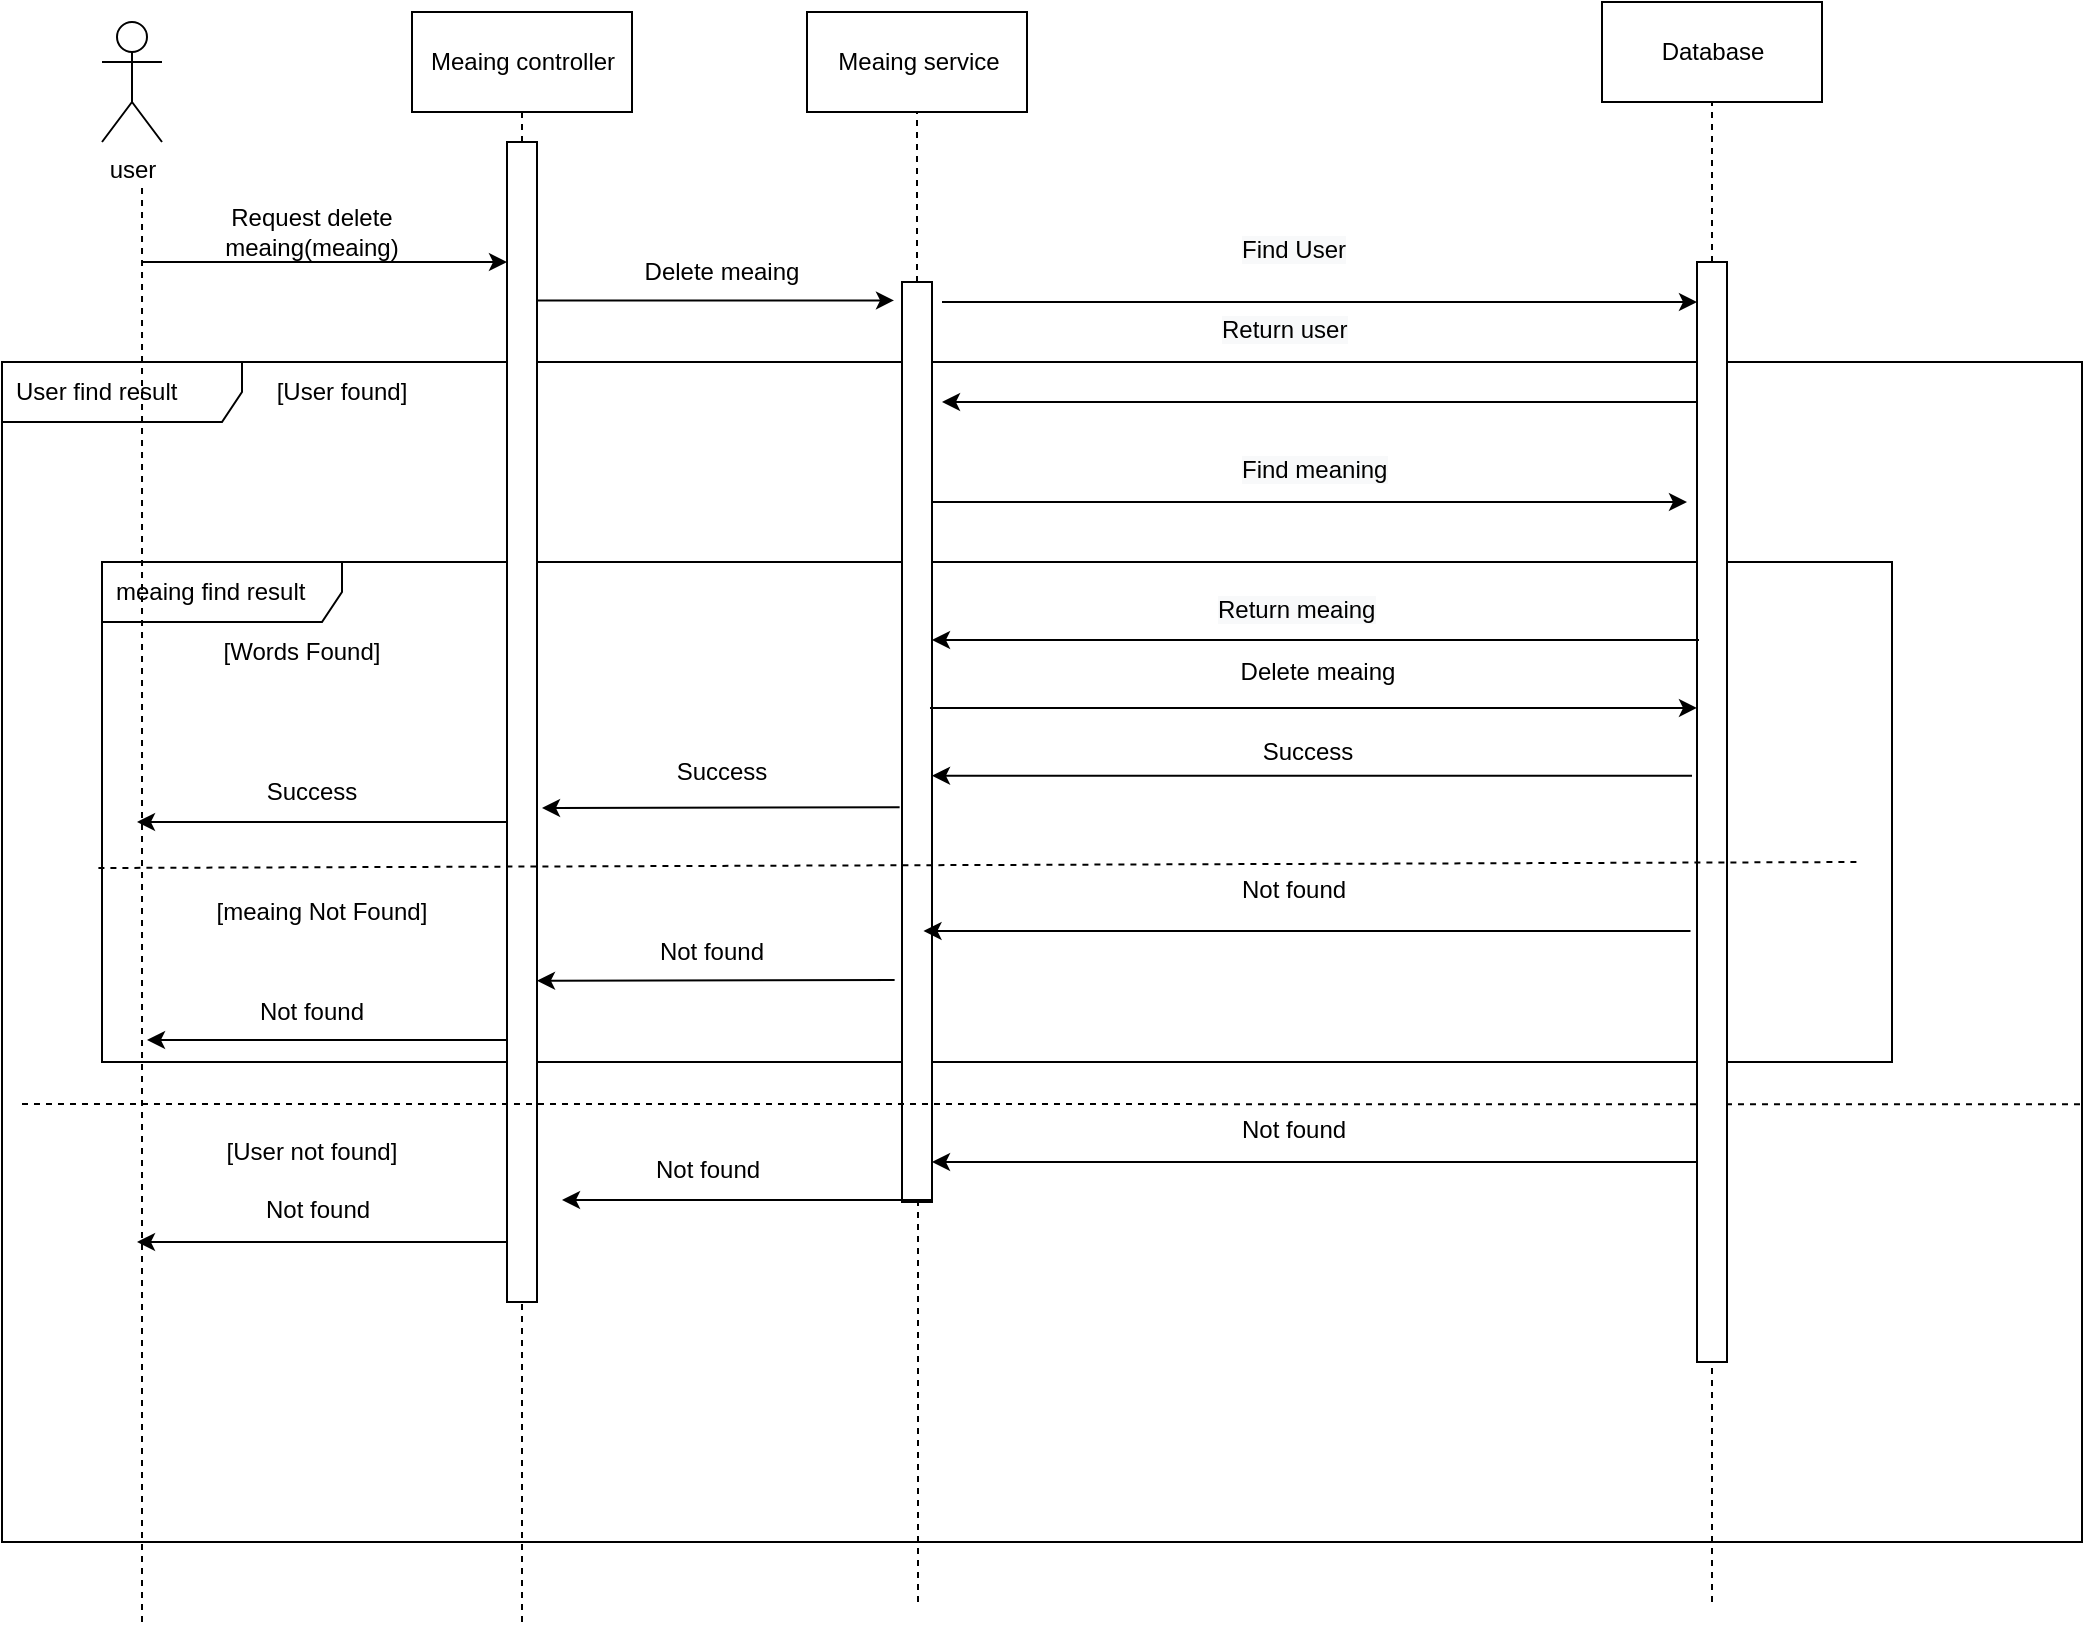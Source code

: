 <mxfile version="19.0.3" type="device"><diagram id="S3tropSL1yKN-OB06mRX" name="Page-1"><mxGraphModel dx="1378" dy="1131" grid="1" gridSize="10" guides="1" tooltips="1" connect="1" arrows="1" fold="1" page="1" pageScale="1" pageWidth="3300" pageHeight="2339" math="0" shadow="0"><root><mxCell id="0"/><mxCell id="1" parent="0"/><mxCell id="j9rpgGFNAQPfBcYHw-JI-1" value="User find result" style="shape=umlFrame;whiteSpace=wrap;html=1;width=120;height=30;boundedLbl=1;verticalAlign=middle;align=left;spacingLeft=5;" vertex="1" parent="1"><mxGeometry x="30" y="210" width="1040" height="590" as="geometry"/></mxCell><mxCell id="j9rpgGFNAQPfBcYHw-JI-2" value="meaing find result" style="shape=umlFrame;whiteSpace=wrap;html=1;width=120;height=30;boundedLbl=1;verticalAlign=middle;align=left;spacingLeft=5;" vertex="1" parent="1"><mxGeometry x="80" y="310" width="895" height="250" as="geometry"/></mxCell><mxCell id="j9rpgGFNAQPfBcYHw-JI-3" value="user" style="shape=umlActor;verticalLabelPosition=bottom;verticalAlign=top;html=1;outlineConnect=0;" vertex="1" parent="1"><mxGeometry x="80" y="40" width="30" height="60" as="geometry"/></mxCell><mxCell id="j9rpgGFNAQPfBcYHw-JI-4" value="" style="html=1;points=[];perimeter=orthogonalPerimeter;" vertex="1" parent="1"><mxGeometry x="282.5" y="100" width="15" height="580" as="geometry"/></mxCell><mxCell id="j9rpgGFNAQPfBcYHw-JI-5" value="" style="html=1;points=[];perimeter=orthogonalPerimeter;" vertex="1" parent="1"><mxGeometry x="480" y="170" width="15" height="460" as="geometry"/></mxCell><mxCell id="j9rpgGFNAQPfBcYHw-JI-6" value="" style="endArrow=none;html=1;rounded=0;entryX=0.667;entryY=1.333;entryDx=0;entryDy=0;entryPerimeter=0;dashed=1;" edge="1" parent="1" target="j9rpgGFNAQPfBcYHw-JI-3"><mxGeometry width="50" height="50" relative="1" as="geometry"><mxPoint x="100" y="840" as="sourcePoint"/><mxPoint x="90" y="180" as="targetPoint"/></mxGeometry></mxCell><mxCell id="j9rpgGFNAQPfBcYHw-JI-7" value="" style="endArrow=classic;html=1;rounded=0;" edge="1" parent="1" target="j9rpgGFNAQPfBcYHw-JI-4"><mxGeometry width="50" height="50" relative="1" as="geometry"><mxPoint x="100" y="160" as="sourcePoint"/><mxPoint x="280" y="160" as="targetPoint"/></mxGeometry></mxCell><mxCell id="j9rpgGFNAQPfBcYHw-JI-8" value="Request delete meaing(meaing)" style="text;html=1;strokeColor=none;fillColor=none;align=center;verticalAlign=middle;whiteSpace=wrap;rounded=0;" vertex="1" parent="1"><mxGeometry x="120" y="130" width="130" height="30" as="geometry"/></mxCell><mxCell id="j9rpgGFNAQPfBcYHw-JI-9" value="Delete meaing" style="text;html=1;strokeColor=none;fillColor=none;align=center;verticalAlign=middle;whiteSpace=wrap;rounded=0;" vertex="1" parent="1"><mxGeometry x="345" y="150" width="90" height="30" as="geometry"/></mxCell><mxCell id="j9rpgGFNAQPfBcYHw-JI-10" value="" style="endArrow=classic;html=1;rounded=0;entryX=-0.267;entryY=0.02;entryDx=0;entryDy=0;entryPerimeter=0;" edge="1" parent="1" source="j9rpgGFNAQPfBcYHw-JI-4" target="j9rpgGFNAQPfBcYHw-JI-5"><mxGeometry width="50" height="50" relative="1" as="geometry"><mxPoint x="297.5" y="190.06" as="sourcePoint"/><mxPoint x="477.495" y="190.0" as="targetPoint"/></mxGeometry></mxCell><mxCell id="j9rpgGFNAQPfBcYHw-JI-11" value="" style="endArrow=none;dashed=1;html=1;rounded=0;entryX=0.5;entryY=1;entryDx=0;entryDy=0;" edge="1" parent="1" source="j9rpgGFNAQPfBcYHw-JI-4" target="j9rpgGFNAQPfBcYHw-JI-12"><mxGeometry width="50" height="50" relative="1" as="geometry"><mxPoint x="200" y="250" as="sourcePoint"/><mxPoint x="250" y="200" as="targetPoint"/></mxGeometry></mxCell><mxCell id="j9rpgGFNAQPfBcYHw-JI-12" value="&lt;span style=&quot;&quot;&gt;Meaing controller&lt;/span&gt;" style="html=1;" vertex="1" parent="1"><mxGeometry x="235" y="35" width="110" height="50" as="geometry"/></mxCell><mxCell id="j9rpgGFNAQPfBcYHw-JI-13" value="&lt;span style=&quot;&quot;&gt;Meaing service&lt;/span&gt;" style="html=1;" vertex="1" parent="1"><mxGeometry x="432.5" y="35" width="110" height="50" as="geometry"/></mxCell><mxCell id="j9rpgGFNAQPfBcYHw-JI-14" value="" style="endArrow=none;dashed=1;html=1;rounded=0;entryX=0.5;entryY=1;entryDx=0;entryDy=0;" edge="1" parent="1" source="j9rpgGFNAQPfBcYHw-JI-5" target="j9rpgGFNAQPfBcYHw-JI-13"><mxGeometry width="50" height="50" relative="1" as="geometry"><mxPoint x="300" y="110" as="sourcePoint"/><mxPoint x="300" y="95" as="targetPoint"/></mxGeometry></mxCell><mxCell id="j9rpgGFNAQPfBcYHw-JI-15" value="" style="endArrow=classic;html=1;rounded=0;exitX=0;exitY=0.507;exitDx=0;exitDy=0;exitPerimeter=0;" edge="1" parent="1"><mxGeometry width="50" height="50" relative="1" as="geometry"><mxPoint x="495" y="629" as="sourcePoint"/><mxPoint x="310" y="629" as="targetPoint"/></mxGeometry></mxCell><mxCell id="j9rpgGFNAQPfBcYHw-JI-16" value="&lt;div style=&quot;text-align: center;&quot;&gt;Not found&lt;br&gt;&lt;/div&gt;" style="text;whiteSpace=wrap;html=1;" vertex="1" parent="1"><mxGeometry x="355" y="600" width="80" height="30" as="geometry"/></mxCell><mxCell id="j9rpgGFNAQPfBcYHw-JI-17" value="" style="endArrow=classic;html=1;rounded=0;exitX=0;exitY=0.507;exitDx=0;exitDy=0;exitPerimeter=0;" edge="1" parent="1"><mxGeometry width="50" height="50" relative="1" as="geometry"><mxPoint x="282.5" y="650" as="sourcePoint"/><mxPoint x="97.5" y="650" as="targetPoint"/></mxGeometry></mxCell><mxCell id="j9rpgGFNAQPfBcYHw-JI-18" value="&lt;span style=&quot;text-align: center;&quot;&gt;Not found&lt;/span&gt;" style="text;whiteSpace=wrap;html=1;" vertex="1" parent="1"><mxGeometry x="160" y="620" width="80" height="30" as="geometry"/></mxCell><mxCell id="j9rpgGFNAQPfBcYHw-JI-19" value="[User found]" style="text;html=1;strokeColor=none;fillColor=none;align=center;verticalAlign=middle;whiteSpace=wrap;rounded=0;" vertex="1" parent="1"><mxGeometry x="155" y="210" width="90" height="30" as="geometry"/></mxCell><mxCell id="j9rpgGFNAQPfBcYHw-JI-20" value="" style="endArrow=none;dashed=1;html=1;rounded=0;entryX=1;entryY=0.629;entryDx=0;entryDy=0;entryPerimeter=0;" edge="1" parent="1" target="j9rpgGFNAQPfBcYHw-JI-1"><mxGeometry width="50" height="50" relative="1" as="geometry"><mxPoint x="40" y="581" as="sourcePoint"/><mxPoint x="1090" y="540" as="targetPoint"/></mxGeometry></mxCell><mxCell id="j9rpgGFNAQPfBcYHw-JI-21" value="Database" style="html=1;" vertex="1" parent="1"><mxGeometry x="830" y="30" width="110" height="50" as="geometry"/></mxCell><mxCell id="j9rpgGFNAQPfBcYHw-JI-22" value="" style="html=1;points=[];perimeter=orthogonalPerimeter;" vertex="1" parent="1"><mxGeometry x="877.5" y="160" width="15" height="550" as="geometry"/></mxCell><mxCell id="j9rpgGFNAQPfBcYHw-JI-23" value="" style="endArrow=none;dashed=1;html=1;rounded=0;entryX=0.5;entryY=1;entryDx=0;entryDy=0;" edge="1" parent="1" source="j9rpgGFNAQPfBcYHw-JI-22" target="j9rpgGFNAQPfBcYHw-JI-21"><mxGeometry width="50" height="50" relative="1" as="geometry"><mxPoint x="697.5" y="250" as="sourcePoint"/><mxPoint x="697.5" y="95" as="targetPoint"/></mxGeometry></mxCell><mxCell id="j9rpgGFNAQPfBcYHw-JI-24" value="" style="endArrow=classic;html=1;rounded=0;exitX=0.933;exitY=0.463;exitDx=0;exitDy=0;exitPerimeter=0;" edge="1" parent="1" source="j9rpgGFNAQPfBcYHw-JI-5" target="j9rpgGFNAQPfBcYHw-JI-22"><mxGeometry width="50" height="50" relative="1" as="geometry"><mxPoint x="495" y="390" as="sourcePoint"/><mxPoint x="681.995" y="390" as="targetPoint"/></mxGeometry></mxCell><mxCell id="j9rpgGFNAQPfBcYHw-JI-25" value="Delete meaing" style="text;html=1;strokeColor=none;fillColor=none;align=center;verticalAlign=middle;whiteSpace=wrap;rounded=0;" vertex="1" parent="1"><mxGeometry x="642.5" y="350" width="90" height="30" as="geometry"/></mxCell><mxCell id="j9rpgGFNAQPfBcYHw-JI-26" value="" style="endArrow=classic;html=1;rounded=0;" edge="1" parent="1" source="j9rpgGFNAQPfBcYHw-JI-22"><mxGeometry width="50" height="50" relative="1" as="geometry"><mxPoint x="680" y="610" as="sourcePoint"/><mxPoint x="495" y="610" as="targetPoint"/></mxGeometry></mxCell><mxCell id="j9rpgGFNAQPfBcYHw-JI-27" value="" style="endArrow=classic;html=1;rounded=0;exitX=-0.167;exitY=0.467;exitDx=0;exitDy=0;exitPerimeter=0;" edge="1" parent="1" source="j9rpgGFNAQPfBcYHw-JI-22" target="j9rpgGFNAQPfBcYHw-JI-5"><mxGeometry width="50" height="50" relative="1" as="geometry"><mxPoint x="880" y="420" as="sourcePoint"/><mxPoint x="695" y="420" as="targetPoint"/></mxGeometry></mxCell><mxCell id="j9rpgGFNAQPfBcYHw-JI-28" value="Success" style="text;html=1;strokeColor=none;fillColor=none;align=center;verticalAlign=middle;whiteSpace=wrap;rounded=0;" vertex="1" parent="1"><mxGeometry x="637.5" y="390" width="90" height="30" as="geometry"/></mxCell><mxCell id="j9rpgGFNAQPfBcYHw-JI-29" value="" style="endArrow=classic;html=1;rounded=0;exitX=0;exitY=0.507;exitDx=0;exitDy=0;exitPerimeter=0;" edge="1" parent="1"><mxGeometry width="50" height="50" relative="1" as="geometry"><mxPoint x="282.5" y="440" as="sourcePoint"/><mxPoint x="97.5" y="440" as="targetPoint"/></mxGeometry></mxCell><mxCell id="j9rpgGFNAQPfBcYHw-JI-30" value="Success" style="text;html=1;strokeColor=none;fillColor=none;align=center;verticalAlign=middle;whiteSpace=wrap;rounded=0;" vertex="1" parent="1"><mxGeometry x="140" y="410" width="90" height="30" as="geometry"/></mxCell><mxCell id="j9rpgGFNAQPfBcYHw-JI-31" value="" style="endArrow=classic;html=1;rounded=0;" edge="1" parent="1" target="j9rpgGFNAQPfBcYHw-JI-22"><mxGeometry width="50" height="50" relative="1" as="geometry"><mxPoint x="500" y="180" as="sourcePoint"/><mxPoint x="681.995" y="199.0" as="targetPoint"/></mxGeometry></mxCell><mxCell id="j9rpgGFNAQPfBcYHw-JI-32" value="" style="endArrow=classic;html=1;rounded=0;" edge="1" parent="1" source="j9rpgGFNAQPfBcYHw-JI-22"><mxGeometry width="50" height="50" relative="1" as="geometry"><mxPoint x="870" y="200" as="sourcePoint"/><mxPoint x="500" y="230" as="targetPoint"/></mxGeometry></mxCell><mxCell id="j9rpgGFNAQPfBcYHw-JI-33" value="&lt;span style=&quot;color: rgb(0, 0, 0); font-family: Helvetica; font-size: 12px; font-style: normal; font-variant-ligatures: normal; font-variant-caps: normal; font-weight: 400; letter-spacing: normal; orphans: 2; text-align: center; text-indent: 0px; text-transform: none; widows: 2; word-spacing: 0px; -webkit-text-stroke-width: 0px; background-color: rgb(248, 249, 250); text-decoration-thickness: initial; text-decoration-style: initial; text-decoration-color: initial; float: none; display: inline !important;&quot;&gt;Return user&lt;/span&gt;" style="text;whiteSpace=wrap;html=1;" vertex="1" parent="1"><mxGeometry x="637.5" y="180" width="80" height="30" as="geometry"/></mxCell><mxCell id="j9rpgGFNAQPfBcYHw-JI-34" value="&lt;span style=&quot;color: rgb(0, 0, 0); font-family: Helvetica; font-size: 12px; font-style: normal; font-variant-ligatures: normal; font-variant-caps: normal; font-weight: 400; letter-spacing: normal; orphans: 2; text-align: center; text-indent: 0px; text-transform: none; widows: 2; word-spacing: 0px; -webkit-text-stroke-width: 0px; background-color: rgb(248, 249, 250); text-decoration-thickness: initial; text-decoration-style: initial; text-decoration-color: initial; float: none; display: inline !important;&quot;&gt;Find User&lt;/span&gt;" style="text;whiteSpace=wrap;html=1;" vertex="1" parent="1"><mxGeometry x="647.5" y="140" width="80" height="30" as="geometry"/></mxCell><mxCell id="j9rpgGFNAQPfBcYHw-JI-35" value="" style="endArrow=classic;html=1;rounded=0;" edge="1" parent="1"><mxGeometry width="50" height="50" relative="1" as="geometry"><mxPoint x="495" y="280" as="sourcePoint"/><mxPoint x="872.5" y="280" as="targetPoint"/></mxGeometry></mxCell><mxCell id="j9rpgGFNAQPfBcYHw-JI-36" value="&lt;span style=&quot;color: rgb(0, 0, 0); font-family: Helvetica; font-size: 12px; font-style: normal; font-variant-ligatures: normal; font-variant-caps: normal; font-weight: 400; letter-spacing: normal; orphans: 2; text-align: center; text-indent: 0px; text-transform: none; widows: 2; word-spacing: 0px; -webkit-text-stroke-width: 0px; background-color: rgb(248, 249, 250); text-decoration-thickness: initial; text-decoration-style: initial; text-decoration-color: initial; float: none; display: inline !important;&quot;&gt;Find meaning&lt;/span&gt;" style="text;whiteSpace=wrap;html=1;" vertex="1" parent="1"><mxGeometry x="647.5" y="250" width="80" height="30" as="geometry"/></mxCell><mxCell id="j9rpgGFNAQPfBcYHw-JI-37" value="" style="endArrow=classic;html=1;rounded=0;exitX=-0.079;exitY=0.571;exitDx=0;exitDy=0;exitPerimeter=0;" edge="1" parent="1" source="j9rpgGFNAQPfBcYHw-JI-5"><mxGeometry width="50" height="50" relative="1" as="geometry"><mxPoint x="480" y="420" as="sourcePoint"/><mxPoint x="300" y="433" as="targetPoint"/></mxGeometry></mxCell><mxCell id="j9rpgGFNAQPfBcYHw-JI-38" value="Success" style="text;html=1;strokeColor=none;fillColor=none;align=center;verticalAlign=middle;whiteSpace=wrap;rounded=0;" vertex="1" parent="1"><mxGeometry x="345" y="400" width="90" height="30" as="geometry"/></mxCell><mxCell id="j9rpgGFNAQPfBcYHw-JI-39" value="[Words Found]" style="text;html=1;strokeColor=none;fillColor=none;align=center;verticalAlign=middle;whiteSpace=wrap;rounded=0;" vertex="1" parent="1"><mxGeometry x="130" y="340" width="100" height="30" as="geometry"/></mxCell><mxCell id="j9rpgGFNAQPfBcYHw-JI-40" value="" style="endArrow=none;dashed=1;html=1;rounded=0;exitX=-0.002;exitY=0.612;exitDx=0;exitDy=0;exitPerimeter=0;" edge="1" parent="1" source="j9rpgGFNAQPfBcYHw-JI-2"><mxGeometry width="50" height="50" relative="1" as="geometry"><mxPoint x="70" y="470" as="sourcePoint"/><mxPoint x="960" y="460" as="targetPoint"/></mxGeometry></mxCell><mxCell id="j9rpgGFNAQPfBcYHw-JI-41" value="[meaing Not Found]" style="text;html=1;strokeColor=none;fillColor=none;align=center;verticalAlign=middle;whiteSpace=wrap;rounded=0;" vertex="1" parent="1"><mxGeometry x="120" y="470" width="140" height="30" as="geometry"/></mxCell><mxCell id="j9rpgGFNAQPfBcYHw-JI-42" value="" style="endArrow=none;html=1;rounded=0;exitX=0.933;exitY=0.463;exitDx=0;exitDy=0;exitPerimeter=0;endFill=0;startArrow=classic;startFill=1;" edge="1" parent="1"><mxGeometry width="50" height="50" relative="1" as="geometry"><mxPoint x="490.745" y="494.5" as="sourcePoint"/><mxPoint x="874.25" y="494.5" as="targetPoint"/></mxGeometry></mxCell><mxCell id="j9rpgGFNAQPfBcYHw-JI-43" value="&lt;span style=&quot;color: rgb(0, 0, 0); font-family: Helvetica; font-size: 12px; font-style: normal; font-variant-ligatures: normal; font-variant-caps: normal; font-weight: 400; letter-spacing: normal; orphans: 2; text-align: center; text-indent: 0px; text-transform: none; widows: 2; word-spacing: 0px; -webkit-text-stroke-width: 0px; background-color: rgb(248, 249, 250); text-decoration-thickness: initial; text-decoration-style: initial; text-decoration-color: initial; float: none; display: inline !important;&quot;&gt;Return meaing&lt;/span&gt;" style="text;whiteSpace=wrap;html=1;" vertex="1" parent="1"><mxGeometry x="636.25" y="320" width="102.5" height="30" as="geometry"/></mxCell><mxCell id="j9rpgGFNAQPfBcYHw-JI-44" value="" style="endArrow=none;html=1;rounded=0;exitX=0.933;exitY=0.463;exitDx=0;exitDy=0;exitPerimeter=0;endFill=0;startArrow=classic;startFill=1;" edge="1" parent="1"><mxGeometry width="50" height="50" relative="1" as="geometry"><mxPoint x="494.995" y="349" as="sourcePoint"/><mxPoint x="878.5" y="349" as="targetPoint"/></mxGeometry></mxCell><mxCell id="j9rpgGFNAQPfBcYHw-JI-45" value="&lt;div style=&quot;text-align: center;&quot;&gt;&lt;span style=&quot;background-color: initial;&quot;&gt;Not found&lt;/span&gt;&lt;/div&gt;" style="text;whiteSpace=wrap;html=1;" vertex="1" parent="1"><mxGeometry x="647.5" y="460" width="80" height="30" as="geometry"/></mxCell><mxCell id="j9rpgGFNAQPfBcYHw-JI-46" value="" style="endArrow=classic;html=1;rounded=0;exitX=-0.079;exitY=0.571;exitDx=0;exitDy=0;exitPerimeter=0;" edge="1" parent="1"><mxGeometry width="50" height="50" relative="1" as="geometry"><mxPoint x="476.315" y="519" as="sourcePoint"/><mxPoint x="297.5" y="519.34" as="targetPoint"/></mxGeometry></mxCell><mxCell id="j9rpgGFNAQPfBcYHw-JI-47" value="Not found" style="text;html=1;strokeColor=none;fillColor=none;align=center;verticalAlign=middle;whiteSpace=wrap;rounded=0;" vertex="1" parent="1"><mxGeometry x="340" y="490" width="90" height="30" as="geometry"/></mxCell><mxCell id="j9rpgGFNAQPfBcYHw-JI-48" value="" style="endArrow=classic;html=1;rounded=0;" edge="1" parent="1"><mxGeometry width="50" height="50" relative="1" as="geometry"><mxPoint x="282.5" y="549" as="sourcePoint"/><mxPoint x="102.5" y="549" as="targetPoint"/></mxGeometry></mxCell><mxCell id="j9rpgGFNAQPfBcYHw-JI-49" value="Not found" style="text;html=1;strokeColor=none;fillColor=none;align=center;verticalAlign=middle;whiteSpace=wrap;rounded=0;" vertex="1" parent="1"><mxGeometry x="140" y="520" width="90" height="30" as="geometry"/></mxCell><mxCell id="j9rpgGFNAQPfBcYHw-JI-50" value="&lt;div style=&quot;text-align: center;&quot;&gt;Not found&lt;br&gt;&lt;/div&gt;" style="text;whiteSpace=wrap;html=1;" vertex="1" parent="1"><mxGeometry x="647.5" y="580" width="80" height="30" as="geometry"/></mxCell><mxCell id="j9rpgGFNAQPfBcYHw-JI-51" value="[User not found]" style="text;html=1;strokeColor=none;fillColor=none;align=center;verticalAlign=middle;whiteSpace=wrap;rounded=0;" vertex="1" parent="1"><mxGeometry x="140" y="590" width="90" height="30" as="geometry"/></mxCell><mxCell id="j9rpgGFNAQPfBcYHw-JI-52" value="" style="endArrow=none;dashed=1;html=1;rounded=0;" edge="1" parent="1" target="j9rpgGFNAQPfBcYHw-JI-4"><mxGeometry width="50" height="50" relative="1" as="geometry"><mxPoint x="290" y="840" as="sourcePoint"/><mxPoint x="260" y="720" as="targetPoint"/></mxGeometry></mxCell><mxCell id="j9rpgGFNAQPfBcYHw-JI-53" value="" style="endArrow=none;dashed=1;html=1;rounded=0;" edge="1" parent="1" target="j9rpgGFNAQPfBcYHw-JI-5"><mxGeometry width="50" height="50" relative="1" as="geometry"><mxPoint x="488" y="830" as="sourcePoint"/><mxPoint x="435" y="720" as="targetPoint"/></mxGeometry></mxCell><mxCell id="j9rpgGFNAQPfBcYHw-JI-54" value="" style="endArrow=none;dashed=1;html=1;rounded=0;" edge="1" parent="1" target="j9rpgGFNAQPfBcYHw-JI-22"><mxGeometry width="50" height="50" relative="1" as="geometry"><mxPoint x="885" y="830" as="sourcePoint"/><mxPoint x="686.91" y="670" as="targetPoint"/></mxGeometry></mxCell></root></mxGraphModel></diagram></mxfile>